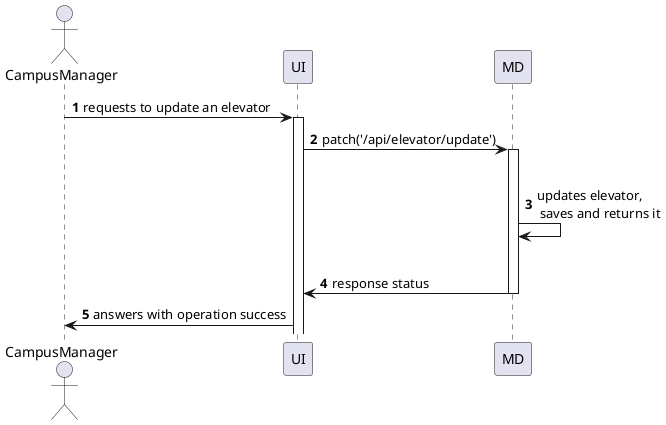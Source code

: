 @startuml
'https://plantuml.com/sequence-diagram

autonumber

actor CampusManager as U
participant UI as UI
participant MD  as MD

U -> UI : requests to update an elevator
activate UI
UI -> MD : patch('/api/elevator/update')

activate MD
|||
MD -> MD : updates elevator, \n saves and returns it
|||
MD -> UI : response status
deactivate MD

UI -> U : answers with operation success
@enduml